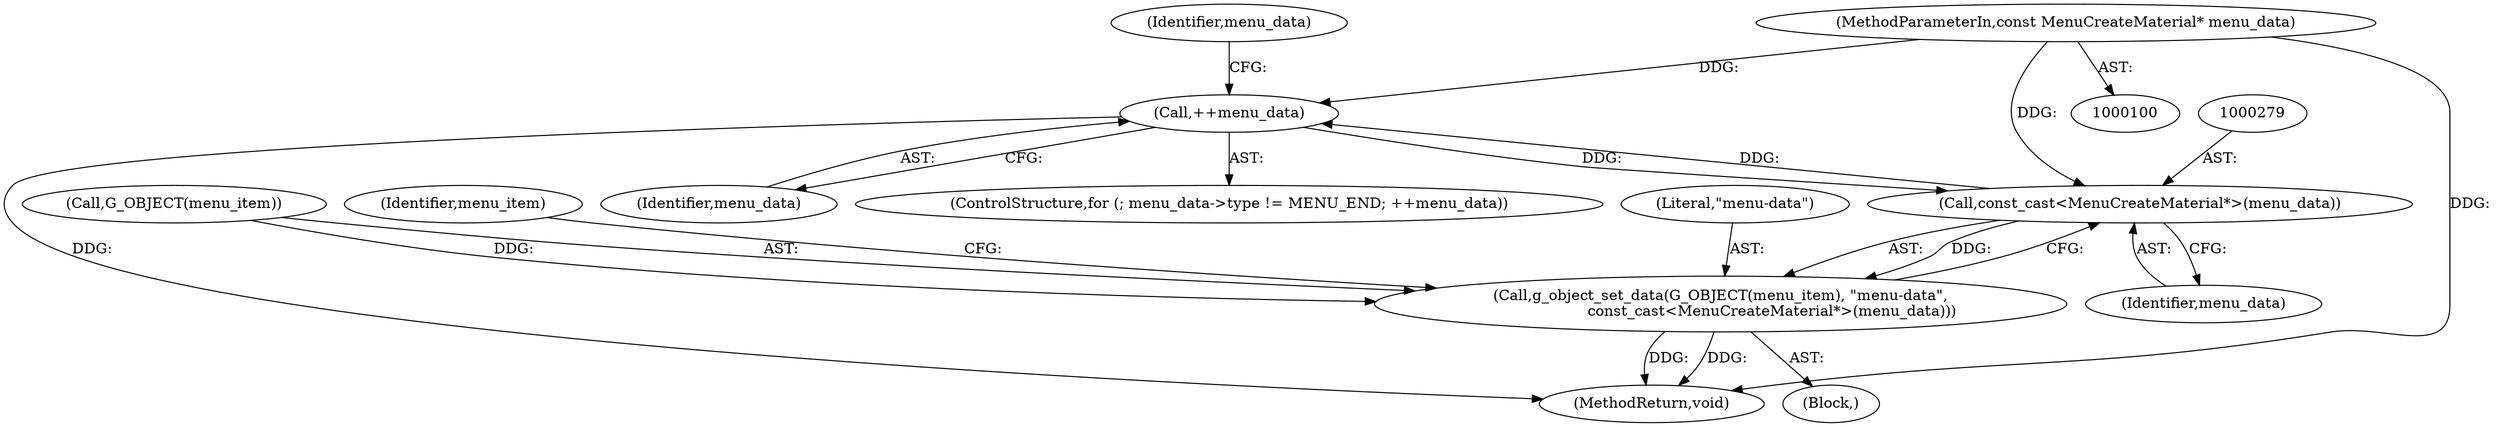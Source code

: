 digraph "0_Chrome_3290c948762c47292fb388de8318859ee22b6688@pointer" {
"1000102" [label="(MethodParameterIn,const MenuCreateMaterial* menu_data)"];
"1000115" [label="(Call,++menu_data)"];
"1000278" [label="(Call,const_cast<MenuCreateMaterial*>(menu_data))"];
"1000274" [label="(Call,g_object_set_data(G_OBJECT(menu_item), \"menu-data\",\n                      const_cast<MenuCreateMaterial*>(menu_data)))"];
"1000116" [label="(Identifier,menu_data)"];
"1000117" [label="(Block,)"];
"1000275" [label="(Call,G_OBJECT(menu_item))"];
"1000278" [label="(Call,const_cast<MenuCreateMaterial*>(menu_data))"];
"1000283" [label="(Identifier,menu_item)"];
"1000112" [label="(Identifier,menu_data)"];
"1000277" [label="(Literal,\"menu-data\")"];
"1000115" [label="(Call,++menu_data)"];
"1000274" [label="(Call,g_object_set_data(G_OBJECT(menu_item), \"menu-data\",\n                      const_cast<MenuCreateMaterial*>(menu_data)))"];
"1000280" [label="(Identifier,menu_data)"];
"1000109" [label="(ControlStructure,for (; menu_data->type != MENU_END; ++menu_data))"];
"1000296" [label="(MethodReturn,void)"];
"1000102" [label="(MethodParameterIn,const MenuCreateMaterial* menu_data)"];
"1000102" -> "1000100"  [label="AST: "];
"1000102" -> "1000296"  [label="DDG: "];
"1000102" -> "1000115"  [label="DDG: "];
"1000102" -> "1000278"  [label="DDG: "];
"1000115" -> "1000109"  [label="AST: "];
"1000115" -> "1000116"  [label="CFG: "];
"1000116" -> "1000115"  [label="AST: "];
"1000112" -> "1000115"  [label="CFG: "];
"1000115" -> "1000296"  [label="DDG: "];
"1000278" -> "1000115"  [label="DDG: "];
"1000115" -> "1000278"  [label="DDG: "];
"1000278" -> "1000274"  [label="AST: "];
"1000278" -> "1000280"  [label="CFG: "];
"1000279" -> "1000278"  [label="AST: "];
"1000280" -> "1000278"  [label="AST: "];
"1000274" -> "1000278"  [label="CFG: "];
"1000278" -> "1000274"  [label="DDG: "];
"1000274" -> "1000117"  [label="AST: "];
"1000275" -> "1000274"  [label="AST: "];
"1000277" -> "1000274"  [label="AST: "];
"1000283" -> "1000274"  [label="CFG: "];
"1000274" -> "1000296"  [label="DDG: "];
"1000274" -> "1000296"  [label="DDG: "];
"1000275" -> "1000274"  [label="DDG: "];
}
